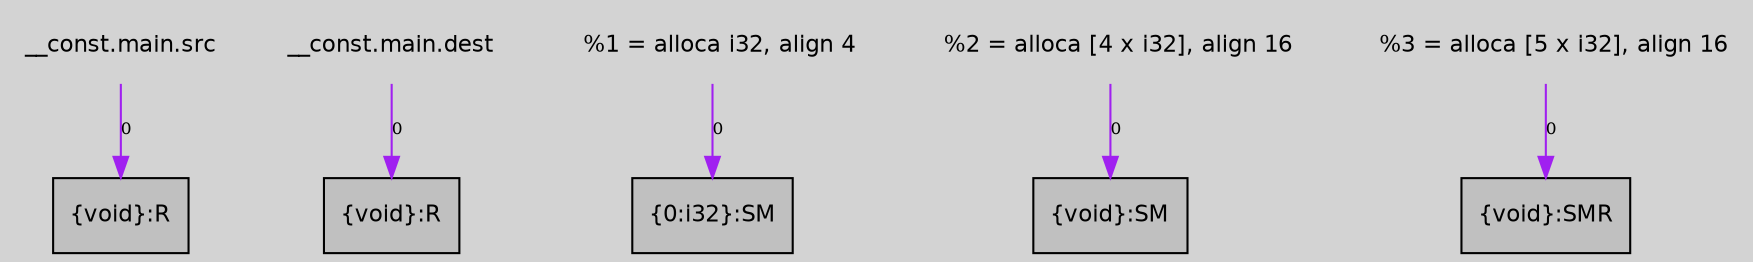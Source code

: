 digraph unnamed {
	graph [center=true, ratio=true, bgcolor=lightgray, fontname=Helvetica];
	node  [fontname=Helvetica, fontsize=11];

	Node0x3b8aad0 [shape=record,fillcolor=gray, style=filled,label="{\{void\}:R}"];
	Node0x3b89e30 [shape=record,fillcolor=gray, style=filled,label="{\{void\}:R}"];
	Node0x3b8a610 [shape=record,fillcolor=gray, style=filled,label="{\{0:i32\}:SM}"];
	Node0x3b8db00 [shape=record,fillcolor=gray, style=filled,label="{\{void\}:SM}"];
	Node0x3b9eb10 [shape=record,fillcolor=gray, style=filled,label="{\{void\}:SMR}"];
	Node0x3b886e8 [shape=plaintext, label ="__const.main.dest"];
	Node0x3b886e8 -> Node0x3b89e30[arrowtail=tee,label="0",fontsize=8,color=purple];
	Node0x3b88aa8 [shape=plaintext, label ="  %1 = alloca i32, align 4"];
	Node0x3b88aa8 -> Node0x3b8a610[arrowtail=tee,label="0",fontsize=8,color=purple];
	Node0x3b87ca8 [shape=plaintext, label ="__const.main.src"];
	Node0x3b87ca8 -> Node0x3b8aad0[arrowtail=tee,label="0",fontsize=8,color=purple];
	Node0x3b88b28 [shape=plaintext, label ="  %2 = alloca [4 x i32], align 16"];
	Node0x3b88b28 -> Node0x3b8db00[arrowtail=tee,label="0",fontsize=8,color=purple];
	Node0x3b88bb8 [shape=plaintext, label ="  %3 = alloca [5 x i32], align 16"];
	Node0x3b88bb8 -> Node0x3b9eb10[arrowtail=tee,label="0",fontsize=8,color=purple];
}
